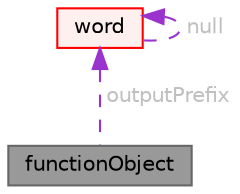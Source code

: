 digraph "functionObject"
{
 // LATEX_PDF_SIZE
  bgcolor="transparent";
  edge [fontname=Helvetica,fontsize=10,labelfontname=Helvetica,labelfontsize=10];
  node [fontname=Helvetica,fontsize=10,shape=box,height=0.2,width=0.4];
  Node1 [id="Node000001",label="functionObject",height=0.2,width=0.4,color="gray40", fillcolor="grey60", style="filled", fontcolor="black",tooltip="Abstract base-class for Time/database function objects."];
  Node2 -> Node1 [id="edge1_Node000001_Node000002",dir="back",color="darkorchid3",style="dashed",tooltip=" ",label=" outputPrefix",fontcolor="grey" ];
  Node2 [id="Node000002",label="word",height=0.2,width=0.4,color="red", fillcolor="#FFF0F0", style="filled",URL="$classFoam_1_1word.html",tooltip="A class for handling words, derived from Foam::string."];
  Node2 -> Node2 [id="edge2_Node000002_Node000002",dir="back",color="darkorchid3",style="dashed",tooltip=" ",label=" null",fontcolor="grey" ];
}
